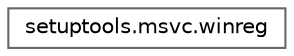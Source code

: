 digraph "Graphical Class Hierarchy"
{
 // LATEX_PDF_SIZE
  bgcolor="transparent";
  edge [fontname=Helvetica,fontsize=10,labelfontname=Helvetica,labelfontsize=10];
  node [fontname=Helvetica,fontsize=10,shape=box,height=0.2,width=0.4];
  rankdir="LR";
  Node0 [id="Node000000",label="setuptools.msvc.winreg",height=0.2,width=0.4,color="grey40", fillcolor="white", style="filled",URL="$classsetuptools_1_1msvc_1_1winreg.html",tooltip=" "];
}
